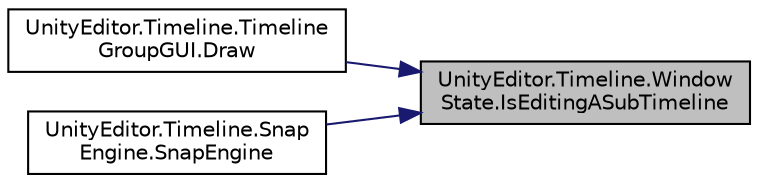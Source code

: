 digraph "UnityEditor.Timeline.WindowState.IsEditingASubTimeline"
{
 // LATEX_PDF_SIZE
  edge [fontname="Helvetica",fontsize="10",labelfontname="Helvetica",labelfontsize="10"];
  node [fontname="Helvetica",fontsize="10",shape=record];
  rankdir="RL";
  Node1 [label="UnityEditor.Timeline.Window\lState.IsEditingASubTimeline",height=0.2,width=0.4,color="black", fillcolor="grey75", style="filled", fontcolor="black",tooltip=" "];
  Node1 -> Node2 [dir="back",color="midnightblue",fontsize="10",style="solid",fontname="Helvetica"];
  Node2 [label="UnityEditor.Timeline.Timeline\lGroupGUI.Draw",height=0.2,width=0.4,color="black", fillcolor="white", style="filled",URL="$class_unity_editor_1_1_timeline_1_1_timeline_group_g_u_i.html#a235284ba10703efa5cf4d959153ec2a9",tooltip=" "];
  Node1 -> Node3 [dir="back",color="midnightblue",fontsize="10",style="solid",fontname="Helvetica"];
  Node3 [label="UnityEditor.Timeline.Snap\lEngine.SnapEngine",height=0.2,width=0.4,color="black", fillcolor="white", style="filled",URL="$class_unity_editor_1_1_timeline_1_1_snap_engine.html#aa5c72037d69353962ed19e52e4be582f",tooltip=" "];
}
